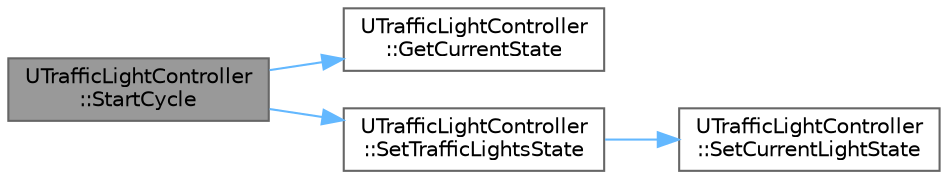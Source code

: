 digraph "UTrafficLightController::StartCycle"
{
 // INTERACTIVE_SVG=YES
 // LATEX_PDF_SIZE
  bgcolor="transparent";
  edge [fontname=Helvetica,fontsize=10,labelfontname=Helvetica,labelfontsize=10];
  node [fontname=Helvetica,fontsize=10,shape=box,height=0.2,width=0.4];
  rankdir="LR";
  Node1 [id="Node000001",label="UTrafficLightController\l::StartCycle",height=0.2,width=0.4,color="gray40", fillcolor="grey60", style="filled", fontcolor="black",tooltip=" "];
  Node1 -> Node2 [id="edge1_Node000001_Node000002",color="steelblue1",style="solid",tooltip=" "];
  Node2 [id="Node000002",label="UTrafficLightController\l::GetCurrentState",height=0.2,width=0.4,color="grey40", fillcolor="white", style="filled",URL="$d3/d08/classUTrafficLightController.html#a88c0f7514305f9b0e3a0830d4a38de3f",tooltip=" "];
  Node1 -> Node3 [id="edge2_Node000001_Node000003",color="steelblue1",style="solid",tooltip=" "];
  Node3 [id="Node000003",label="UTrafficLightController\l::SetTrafficLightsState",height=0.2,width=0.4,color="grey40", fillcolor="white", style="filled",URL="$d3/d08/classUTrafficLightController.html#a1714a76c5f33a9a2068ea45f02bc2301",tooltip=" "];
  Node3 -> Node4 [id="edge3_Node000003_Node000004",color="steelblue1",style="solid",tooltip=" "];
  Node4 [id="Node000004",label="UTrafficLightController\l::SetCurrentLightState",height=0.2,width=0.4,color="grey40", fillcolor="white", style="filled",URL="$d3/d08/classUTrafficLightController.html#a52b062901f578f35ec44cb340d169885",tooltip=" "];
}
